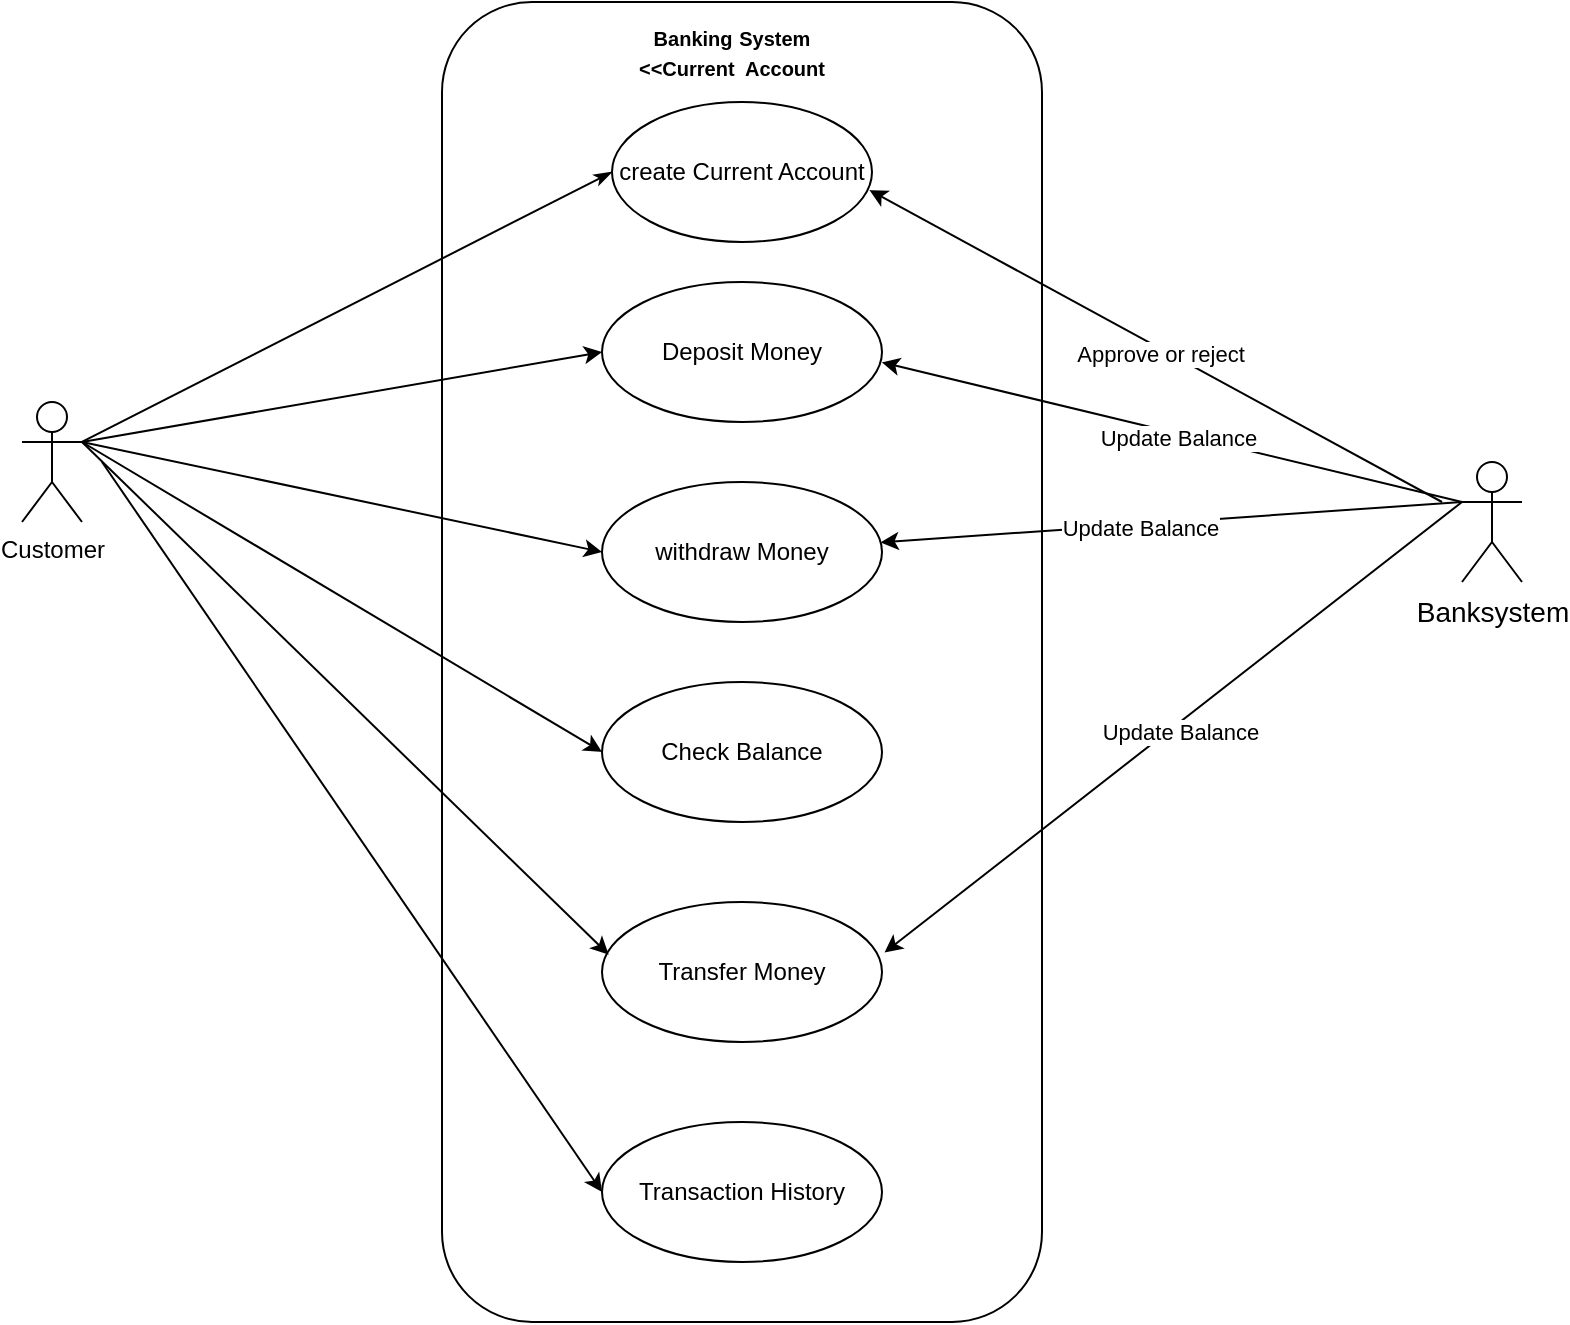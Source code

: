 <mxfile version="21.6.3" type="google">
  <diagram name="Page-1" id="ERnuuHJcEvmfArZbGH8-">
    <mxGraphModel grid="1" page="1" gridSize="10" guides="1" tooltips="1" connect="1" arrows="1" fold="1" pageScale="1" pageWidth="850" pageHeight="1100" math="0" shadow="0">
      <root>
        <mxCell id="0" />
        <mxCell id="1" parent="0" />
        <mxCell id="k11YvzLBfCjrpI6kQXIe-1" value="" style="rounded=1;whiteSpace=wrap;html=1;" vertex="1" parent="1">
          <mxGeometry x="290" y="50" width="300" height="660" as="geometry" />
        </mxCell>
        <mxCell id="k11YvzLBfCjrpI6kQXIe-2" value="&lt;b&gt;&lt;font style=&quot;font-size: 10px;&quot;&gt;B&lt;font style=&quot;&quot;&gt;anking&lt;/font&gt;&lt;/font&gt; &lt;font style=&quot;font-size: 10px;&quot;&gt;System&lt;br&gt;&amp;lt;&amp;lt;Current&amp;nbsp; Account&lt;br&gt;&lt;/font&gt;&lt;/b&gt;" style="text;html=1;strokeColor=none;fillColor=none;align=center;verticalAlign=middle;whiteSpace=wrap;rounded=0;" vertex="1" parent="1">
          <mxGeometry x="386.25" y="60" width="97.5" height="30" as="geometry" />
        </mxCell>
        <mxCell id="k11YvzLBfCjrpI6kQXIe-3" value="Customer" style="shape=umlActor;verticalLabelPosition=bottom;verticalAlign=top;html=1;outlineConnect=0;" vertex="1" parent="1">
          <mxGeometry x="80" y="250" width="30" height="60" as="geometry" />
        </mxCell>
        <mxCell id="k11YvzLBfCjrpI6kQXIe-4" value="&lt;font style=&quot;font-size: 14px;&quot;&gt;Banksystem&lt;/font&gt;" style="shape=umlActor;verticalLabelPosition=bottom;verticalAlign=top;html=1;outlineConnect=0;" vertex="1" parent="1">
          <mxGeometry x="800" y="280" width="30" height="60" as="geometry" />
        </mxCell>
        <mxCell id="k11YvzLBfCjrpI6kQXIe-5" value="create Current Account" style="ellipse;whiteSpace=wrap;html=1;" vertex="1" parent="1">
          <mxGeometry x="375" y="100" width="130" height="70" as="geometry" />
        </mxCell>
        <mxCell id="k11YvzLBfCjrpI6kQXIe-6" value="Deposit Money" style="ellipse;whiteSpace=wrap;html=1;" vertex="1" parent="1">
          <mxGeometry x="370" y="190" width="140" height="70" as="geometry" />
        </mxCell>
        <mxCell id="k11YvzLBfCjrpI6kQXIe-7" value="withdraw Money" style="ellipse;whiteSpace=wrap;html=1;" vertex="1" parent="1">
          <mxGeometry x="370" y="290" width="140" height="70" as="geometry" />
        </mxCell>
        <mxCell id="k11YvzLBfCjrpI6kQXIe-8" value="Check Balance" style="ellipse;whiteSpace=wrap;html=1;" vertex="1" parent="1">
          <mxGeometry x="370" y="390" width="140" height="70" as="geometry" />
        </mxCell>
        <mxCell id="k11YvzLBfCjrpI6kQXIe-9" value="Transfer Money" style="ellipse;whiteSpace=wrap;html=1;" vertex="1" parent="1">
          <mxGeometry x="370" y="500" width="140" height="70" as="geometry" />
        </mxCell>
        <mxCell id="k11YvzLBfCjrpI6kQXIe-10" value="Transaction History" style="ellipse;whiteSpace=wrap;html=1;" vertex="1" parent="1">
          <mxGeometry x="370" y="610" width="140" height="70" as="geometry" />
        </mxCell>
        <mxCell id="k11YvzLBfCjrpI6kQXIe-11" value="" style="endArrow=classicThin;html=1;rounded=0;exitX=1;exitY=0.333;exitDx=0;exitDy=0;exitPerimeter=0;entryX=0;entryY=0.5;entryDx=0;entryDy=0;endFill=1;" edge="1" parent="1" source="k11YvzLBfCjrpI6kQXIe-3" target="k11YvzLBfCjrpI6kQXIe-5">
          <mxGeometry width="50" height="50" relative="1" as="geometry">
            <mxPoint x="340" y="330" as="sourcePoint" />
            <mxPoint x="390" y="280" as="targetPoint" />
            <Array as="points" />
          </mxGeometry>
        </mxCell>
        <mxCell id="k11YvzLBfCjrpI6kQXIe-12" value="" style="endArrow=classic;html=1;rounded=0;entryX=0;entryY=0.5;entryDx=0;entryDy=0;" edge="1" parent="1" target="k11YvzLBfCjrpI6kQXIe-6">
          <mxGeometry width="50" height="50" relative="1" as="geometry">
            <mxPoint x="110" y="270" as="sourcePoint" />
            <mxPoint x="385" y="145" as="targetPoint" />
            <Array as="points" />
          </mxGeometry>
        </mxCell>
        <mxCell id="k11YvzLBfCjrpI6kQXIe-13" value="" style="endArrow=classic;html=1;rounded=0;entryX=0;entryY=0.5;entryDx=0;entryDy=0;exitX=1;exitY=0.333;exitDx=0;exitDy=0;exitPerimeter=0;" edge="1" parent="1" source="k11YvzLBfCjrpI6kQXIe-3" target="k11YvzLBfCjrpI6kQXIe-7">
          <mxGeometry width="50" height="50" relative="1" as="geometry">
            <mxPoint x="120" y="280" as="sourcePoint" />
            <mxPoint x="380" y="235" as="targetPoint" />
            <Array as="points" />
          </mxGeometry>
        </mxCell>
        <mxCell id="k11YvzLBfCjrpI6kQXIe-14" value="" style="endArrow=classic;html=1;rounded=0;entryX=0;entryY=0.5;entryDx=0;entryDy=0;" edge="1" parent="1" target="k11YvzLBfCjrpI6kQXIe-8">
          <mxGeometry width="50" height="50" relative="1" as="geometry">
            <mxPoint x="110" y="270" as="sourcePoint" />
            <mxPoint x="380" y="335" as="targetPoint" />
            <Array as="points" />
          </mxGeometry>
        </mxCell>
        <mxCell id="k11YvzLBfCjrpI6kQXIe-15" value="" style="endArrow=classic;html=1;rounded=0;entryX=0.024;entryY=0.376;entryDx=0;entryDy=0;entryPerimeter=0;" edge="1" parent="1" target="k11YvzLBfCjrpI6kQXIe-9">
          <mxGeometry width="50" height="50" relative="1" as="geometry">
            <mxPoint x="110" y="270" as="sourcePoint" />
            <mxPoint x="380" y="435" as="targetPoint" />
            <Array as="points" />
          </mxGeometry>
        </mxCell>
        <mxCell id="k11YvzLBfCjrpI6kQXIe-16" value="" style="endArrow=classic;html=1;rounded=0;entryX=0;entryY=0.5;entryDx=0;entryDy=0;" edge="1" parent="1" target="k11YvzLBfCjrpI6kQXIe-10">
          <mxGeometry width="50" height="50" relative="1" as="geometry">
            <mxPoint x="120" y="280" as="sourcePoint" />
            <mxPoint x="383" y="536" as="targetPoint" />
            <Array as="points" />
          </mxGeometry>
        </mxCell>
        <mxCell id="k11YvzLBfCjrpI6kQXIe-17" value="" style="endArrow=classic;html=1;rounded=0;exitX=0;exitY=0.333;exitDx=0;exitDy=0;exitPerimeter=0;entryX=0.733;entryY=0.273;entryDx=0;entryDy=0;entryPerimeter=0;" edge="1" parent="1" source="k11YvzLBfCjrpI6kQXIe-4" target="k11YvzLBfCjrpI6kQXIe-1">
          <mxGeometry width="50" height="50" relative="1" as="geometry">
            <mxPoint x="300" y="490" as="sourcePoint" />
            <mxPoint x="720" y="200" as="targetPoint" />
          </mxGeometry>
        </mxCell>
        <mxCell id="k11YvzLBfCjrpI6kQXIe-18" value="Update Balance" style="edgeLabel;html=1;align=center;verticalAlign=middle;resizable=0;points=[];" connectable="0" vertex="1" parent="k11YvzLBfCjrpI6kQXIe-17">
          <mxGeometry x="-0.021" y="2" relative="1" as="geometry">
            <mxPoint as="offset" />
          </mxGeometry>
        </mxCell>
        <mxCell id="k11YvzLBfCjrpI6kQXIe-19" value="" style="endArrow=classic;html=1;rounded=0;exitX=0;exitY=0.333;exitDx=0;exitDy=0;exitPerimeter=0;" edge="1" parent="1" source="k11YvzLBfCjrpI6kQXIe-4" target="k11YvzLBfCjrpI6kQXIe-7">
          <mxGeometry width="50" height="50" relative="1" as="geometry">
            <mxPoint x="810" y="310" as="sourcePoint" />
            <mxPoint x="520" y="240" as="targetPoint" />
          </mxGeometry>
        </mxCell>
        <mxCell id="k11YvzLBfCjrpI6kQXIe-20" value="Update Balance" style="edgeLabel;html=1;align=center;verticalAlign=middle;resizable=0;points=[];" connectable="0" vertex="1" parent="k11YvzLBfCjrpI6kQXIe-19">
          <mxGeometry x="0.102" y="2" relative="1" as="geometry">
            <mxPoint x="-1" as="offset" />
          </mxGeometry>
        </mxCell>
        <mxCell id="k11YvzLBfCjrpI6kQXIe-21" value="" style="endArrow=classic;html=1;rounded=0;entryX=1.009;entryY=0.361;entryDx=0;entryDy=0;entryPerimeter=0;" edge="1" parent="1" target="k11YvzLBfCjrpI6kQXIe-9">
          <mxGeometry width="50" height="50" relative="1" as="geometry">
            <mxPoint x="800" y="300" as="sourcePoint" />
            <mxPoint x="440" y="350" as="targetPoint" />
          </mxGeometry>
        </mxCell>
        <mxCell id="k11YvzLBfCjrpI6kQXIe-22" value="Update Balance" style="edgeLabel;html=1;align=center;verticalAlign=middle;resizable=0;points=[];" connectable="0" vertex="1" parent="k11YvzLBfCjrpI6kQXIe-21">
          <mxGeometry x="-0.005" y="4" relative="1" as="geometry">
            <mxPoint as="offset" />
          </mxGeometry>
        </mxCell>
        <mxCell id="k11YvzLBfCjrpI6kQXIe-23" value="" style="endArrow=classic;html=1;rounded=0;entryX=0.99;entryY=0.629;entryDx=0;entryDy=0;entryPerimeter=0;" edge="1" parent="1" target="k11YvzLBfCjrpI6kQXIe-5">
          <mxGeometry width="50" height="50" relative="1" as="geometry">
            <mxPoint x="790" y="300" as="sourcePoint" />
            <mxPoint x="520" y="240" as="targetPoint" />
          </mxGeometry>
        </mxCell>
        <mxCell id="k11YvzLBfCjrpI6kQXIe-24" value="Approve or reject" style="edgeLabel;html=1;align=center;verticalAlign=middle;resizable=0;points=[];" connectable="0" vertex="1" parent="k11YvzLBfCjrpI6kQXIe-23">
          <mxGeometry x="-0.021" y="2" relative="1" as="geometry">
            <mxPoint as="offset" />
          </mxGeometry>
        </mxCell>
      </root>
    </mxGraphModel>
  </diagram>
</mxfile>

